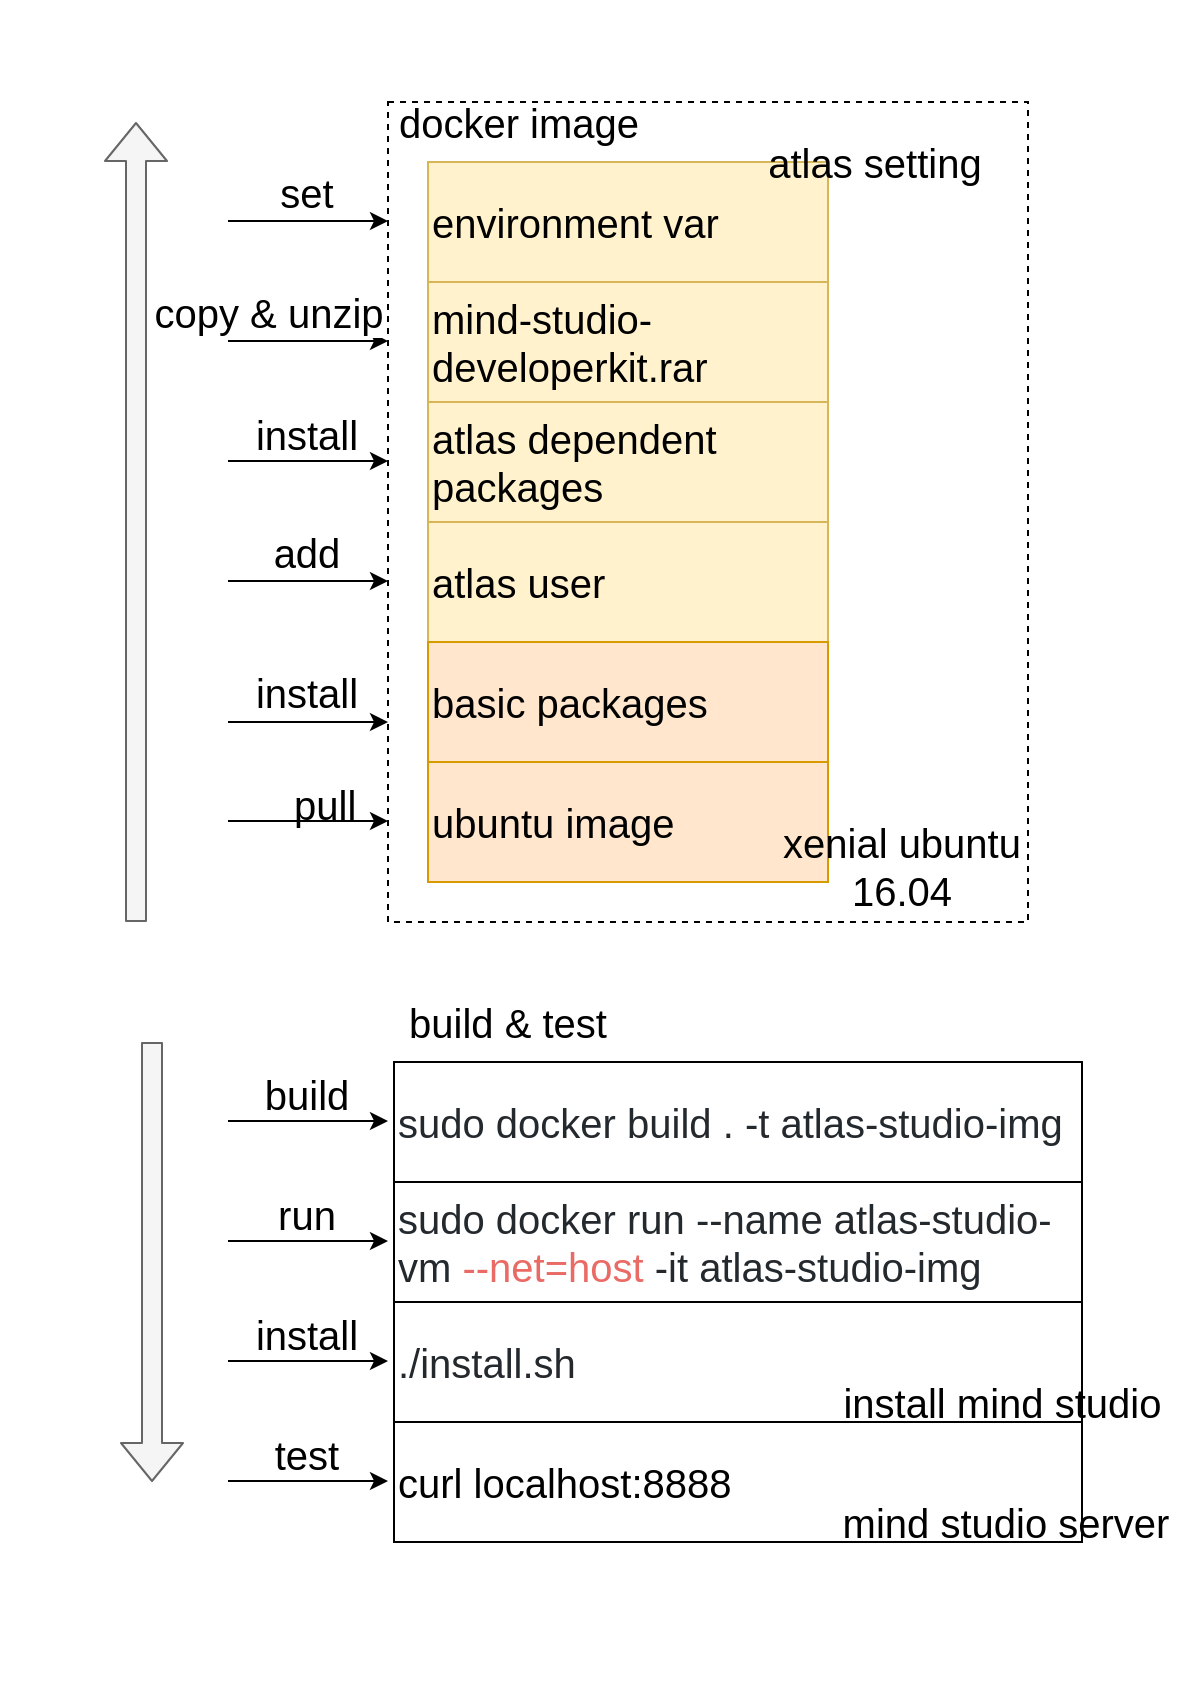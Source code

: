 <mxfile version="11.2.8" type="github" pages="1"><diagram id="EznRjCXW3ZdbpgKwk6l3" name="Page-1"><mxGraphModel dx="932" dy="578" grid="1" gridSize="10" guides="1" tooltips="1" connect="1" arrows="1" fold="1" page="1" pageScale="1" pageWidth="827" pageHeight="1169" math="0" shadow="0"><root><mxCell id="0"/><mxCell id="1" parent="0"/><mxCell id="G9TV_b09z-JL__HHZBfv-1" value="" style="rounded=0;whiteSpace=wrap;html=1;strokeColor=#FFFFFF;" vertex="1" parent="1"><mxGeometry x="120" y="20" width="590" height="850" as="geometry"/></mxCell><mxCell id="G9TV_b09z-JL__HHZBfv-2" value="" style="rounded=0;whiteSpace=wrap;html=1;align=left;dashed=1;fontSize=20;" vertex="1" parent="1"><mxGeometry x="313" y="70" width="320" height="410" as="geometry"/></mxCell><mxCell id="G9TV_b09z-JL__HHZBfv-3" value="atlas user" style="rounded=0;whiteSpace=wrap;html=1;align=left;fillColor=#fff2cc;strokeColor=#d6b656;fontSize=20;" vertex="1" parent="1"><mxGeometry x="333" y="280" width="200" height="60" as="geometry"/></mxCell><mxCell id="G9TV_b09z-JL__HHZBfv-4" value="" style="endArrow=classic;html=1;fontSize=20;" edge="1" parent="1"><mxGeometry width="50" height="50" relative="1" as="geometry"><mxPoint x="233" y="429.5" as="sourcePoint"/><mxPoint x="313" y="429.5" as="targetPoint"/></mxGeometry></mxCell><mxCell id="G9TV_b09z-JL__HHZBfv-5" value="" style="shape=flexArrow;endArrow=classic;html=1;fillColor=#f5f5f5;strokeColor=#666666;fontSize=20;" edge="1" parent="1"><mxGeometry width="50" height="50" relative="1" as="geometry"><mxPoint x="187" y="480" as="sourcePoint"/><mxPoint x="187" y="80" as="targetPoint"/></mxGeometry></mxCell><mxCell id="G9TV_b09z-JL__HHZBfv-6" value="mind-studio-developerkit.rar" style="rounded=0;whiteSpace=wrap;html=1;align=left;fillColor=#fff2cc;strokeColor=#d6b656;fontSize=20;" vertex="1" parent="1"><mxGeometry x="333" y="160" width="200" height="60" as="geometry"/></mxCell><mxCell id="G9TV_b09z-JL__HHZBfv-7" value="environment var" style="rounded=0;whiteSpace=wrap;html=1;align=left;fillColor=#fff2cc;strokeColor=#d6b656;fontSize=20;" vertex="1" parent="1"><mxGeometry x="333" y="100" width="200" height="60" as="geometry"/></mxCell><mxCell id="G9TV_b09z-JL__HHZBfv-8" value="ubuntu image" style="rounded=0;whiteSpace=wrap;html=1;align=left;fillColor=#ffe6cc;strokeColor=#d79b00;fontSize=20;" vertex="1" parent="1"><mxGeometry x="333" y="400" width="200" height="60" as="geometry"/></mxCell><mxCell id="G9TV_b09z-JL__HHZBfv-9" value="basic packages" style="rounded=0;whiteSpace=wrap;html=1;align=left;fillColor=#ffe6cc;strokeColor=#d79b00;fontSize=20;" vertex="1" parent="1"><mxGeometry x="333" y="340" width="200" height="60" as="geometry"/></mxCell><mxCell id="G9TV_b09z-JL__HHZBfv-10" value="atlas dependent packages" style="rounded=0;whiteSpace=wrap;html=1;align=left;fillColor=#fff2cc;strokeColor=#d6b656;fontSize=20;" vertex="1" parent="1"><mxGeometry x="333" y="220" width="200" height="60" as="geometry"/></mxCell><mxCell id="G9TV_b09z-JL__HHZBfv-11" value="docker image" style="text;html=1;strokeColor=none;fillColor=none;align=center;verticalAlign=middle;whiteSpace=wrap;rounded=0;dashed=1;fontSize=20;" vertex="1" parent="1"><mxGeometry x="310" y="70" width="137" height="20" as="geometry"/></mxCell><mxCell id="G9TV_b09z-JL__HHZBfv-12" value="pull" style="text;html=1;resizable=0;points=[];autosize=1;align=left;verticalAlign=top;spacingTop=-4;fontSize=20;" vertex="1" parent="1"><mxGeometry x="264" y="407" width="30" height="20" as="geometry"/></mxCell><mxCell id="G9TV_b09z-JL__HHZBfv-13" value="" style="endArrow=classic;html=1;fontSize=20;" edge="1" parent="1"><mxGeometry width="50" height="50" relative="1" as="geometry"><mxPoint x="233" y="380" as="sourcePoint"/><mxPoint x="313" y="380" as="targetPoint"/></mxGeometry></mxCell><mxCell id="G9TV_b09z-JL__HHZBfv-14" value="install" style="text;html=1;resizable=0;points=[];align=center;verticalAlign=middle;labelBackgroundColor=#ffffff;fontSize=20;" vertex="1" connectable="0" parent="G9TV_b09z-JL__HHZBfv-13"><mxGeometry x="-0.425" y="2" relative="1" as="geometry"><mxPoint x="16" y="-13" as="offset"/></mxGeometry></mxCell><mxCell id="G9TV_b09z-JL__HHZBfv-15" value="xenial ubuntu 16.04" style="text;html=1;strokeColor=none;fillColor=none;align=center;verticalAlign=middle;whiteSpace=wrap;rounded=0;dashed=1;fontSize=20;" vertex="1" parent="1"><mxGeometry x="488" y="442" width="164" height="20" as="geometry"/></mxCell><mxCell id="G9TV_b09z-JL__HHZBfv-16" value="" style="endArrow=classic;html=1;fontSize=20;" edge="1" parent="1"><mxGeometry width="50" height="50" relative="1" as="geometry"><mxPoint x="233" y="309.5" as="sourcePoint"/><mxPoint x="313" y="309.5" as="targetPoint"/></mxGeometry></mxCell><mxCell id="G9TV_b09z-JL__HHZBfv-17" value="add" style="text;html=1;resizable=0;points=[];align=center;verticalAlign=middle;labelBackgroundColor=#ffffff;fontSize=20;" vertex="1" connectable="0" parent="G9TV_b09z-JL__HHZBfv-16"><mxGeometry x="-0.425" y="2" relative="1" as="geometry"><mxPoint x="16" y="-13" as="offset"/></mxGeometry></mxCell><mxCell id="G9TV_b09z-JL__HHZBfv-18" value="" style="endArrow=classic;html=1;fontSize=20;" edge="1" parent="1"><mxGeometry width="50" height="50" relative="1" as="geometry"><mxPoint x="233" y="249.5" as="sourcePoint"/><mxPoint x="313" y="249.5" as="targetPoint"/></mxGeometry></mxCell><mxCell id="G9TV_b09z-JL__HHZBfv-19" value="install" style="text;html=1;resizable=0;points=[];align=center;verticalAlign=middle;labelBackgroundColor=#ffffff;fontSize=20;" vertex="1" connectable="0" parent="G9TV_b09z-JL__HHZBfv-18"><mxGeometry x="-0.425" y="2" relative="1" as="geometry"><mxPoint x="16" y="-12" as="offset"/></mxGeometry></mxCell><mxCell id="G9TV_b09z-JL__HHZBfv-20" value="" style="endArrow=classic;html=1;fontSize=20;" edge="1" parent="1"><mxGeometry width="50" height="50" relative="1" as="geometry"><mxPoint x="233" y="189.5" as="sourcePoint"/><mxPoint x="313" y="189.5" as="targetPoint"/></mxGeometry></mxCell><mxCell id="G9TV_b09z-JL__HHZBfv-21" value="copy &amp;amp; unzip" style="text;html=1;resizable=0;points=[];align=center;verticalAlign=middle;labelBackgroundColor=#ffffff;fontSize=20;" vertex="1" connectable="0" parent="G9TV_b09z-JL__HHZBfv-20"><mxGeometry x="-0.425" y="2" relative="1" as="geometry"><mxPoint x="-3" y="-13" as="offset"/></mxGeometry></mxCell><mxCell id="G9TV_b09z-JL__HHZBfv-22" value="" style="endArrow=classic;html=1;fontSize=20;" edge="1" parent="1"><mxGeometry width="50" height="50" relative="1" as="geometry"><mxPoint x="233" y="129.5" as="sourcePoint"/><mxPoint x="313" y="129.5" as="targetPoint"/></mxGeometry></mxCell><mxCell id="G9TV_b09z-JL__HHZBfv-23" value="set" style="text;html=1;resizable=0;points=[];align=center;verticalAlign=middle;labelBackgroundColor=#ffffff;fontSize=20;" vertex="1" connectable="0" parent="G9TV_b09z-JL__HHZBfv-22"><mxGeometry x="-0.425" y="2" relative="1" as="geometry"><mxPoint x="16" y="-13" as="offset"/></mxGeometry></mxCell><mxCell id="G9TV_b09z-JL__HHZBfv-24" value="atlas setting" style="text;html=1;strokeColor=none;fillColor=none;align=center;verticalAlign=middle;whiteSpace=wrap;rounded=0;dashed=1;fontSize=20;" vertex="1" parent="1"><mxGeometry x="493" y="90" width="127" height="20" as="geometry"/></mxCell><mxCell id="G9TV_b09z-JL__HHZBfv-25" value="" style="shape=flexArrow;endArrow=classic;html=1;fillColor=#f5f5f5;strokeColor=#666666;fontSize=20;" edge="1" parent="1"><mxGeometry width="50" height="50" relative="1" as="geometry"><mxPoint x="195" y="540" as="sourcePoint"/><mxPoint x="195" y="760" as="targetPoint"/></mxGeometry></mxCell><mxCell id="G9TV_b09z-JL__HHZBfv-26" value="&lt;span style=&quot;color: rgb(36, 41, 46); font-size: 20px; background-color: rgb(255, 255, 255);&quot;&gt;sudo docker run --name atlas-studio-vm &lt;/span&gt;&lt;span style=&quot;font-size: 20px; background-color: rgb(255, 255, 255);&quot;&gt;&lt;font color=&quot;#ea6b66&quot; style=&quot;font-size: 20px;&quot;&gt;--net=host&lt;/font&gt;&lt;/span&gt;&lt;span style=&quot;color: rgb(36, 41, 46); font-size: 20px; background-color: rgb(255, 255, 255);&quot;&gt; -it atlas-studio-img&lt;/span&gt;" style="rounded=0;whiteSpace=wrap;html=1;align=left;fontSize=20;" vertex="1" parent="1"><mxGeometry x="316" y="610" width="344" height="60" as="geometry"/></mxCell><mxCell id="G9TV_b09z-JL__HHZBfv-27" value="&lt;span style=&quot;color: rgb(36, 41, 46); font-size: 20px; background-color: rgb(255, 255, 255);&quot;&gt;sudo docker build . -t atlas-studio-img&lt;/span&gt;" style="rounded=0;whiteSpace=wrap;html=1;align=left;fontSize=20;" vertex="1" parent="1"><mxGeometry x="316" y="550" width="344" height="60" as="geometry"/></mxCell><mxCell id="G9TV_b09z-JL__HHZBfv-28" value="curl localhost:8888" style="rounded=0;whiteSpace=wrap;html=1;align=left;fontSize=20;" vertex="1" parent="1"><mxGeometry x="316" y="730" width="344" height="60" as="geometry"/></mxCell><mxCell id="G9TV_b09z-JL__HHZBfv-29" value="&lt;span style=&quot;color: rgb(36, 41, 46); font-size: 20px; background-color: rgb(255, 255, 255);&quot;&gt;./install.sh&lt;/span&gt;" style="rounded=0;whiteSpace=wrap;html=1;align=left;fontSize=20;" vertex="1" parent="1"><mxGeometry x="316" y="670" width="344" height="60" as="geometry"/></mxCell><mxCell id="G9TV_b09z-JL__HHZBfv-30" value="mind studio server" style="text;html=1;strokeColor=none;fillColor=none;align=center;verticalAlign=middle;whiteSpace=wrap;rounded=0;dashed=1;fontSize=20;" vertex="1" parent="1"><mxGeometry x="535" y="770" width="174" height="20" as="geometry"/></mxCell><mxCell id="G9TV_b09z-JL__HHZBfv-31" value="" style="endArrow=classic;html=1;fontSize=20;" edge="1" parent="1"><mxGeometry width="50" height="50" relative="1" as="geometry"><mxPoint x="233" y="759.5" as="sourcePoint"/><mxPoint x="313" y="759.5" as="targetPoint"/></mxGeometry></mxCell><mxCell id="G9TV_b09z-JL__HHZBfv-32" value="test" style="text;html=1;resizable=0;points=[];align=center;verticalAlign=middle;labelBackgroundColor=#ffffff;fontSize=20;" vertex="1" connectable="0" parent="G9TV_b09z-JL__HHZBfv-31"><mxGeometry x="-0.425" y="2" relative="1" as="geometry"><mxPoint x="16" y="-12" as="offset"/></mxGeometry></mxCell><mxCell id="G9TV_b09z-JL__HHZBfv-33" value="" style="endArrow=classic;html=1;fontSize=20;" edge="1" parent="1"><mxGeometry width="50" height="50" relative="1" as="geometry"><mxPoint x="233" y="699.5" as="sourcePoint"/><mxPoint x="313" y="699.5" as="targetPoint"/></mxGeometry></mxCell><mxCell id="G9TV_b09z-JL__HHZBfv-34" value="install" style="text;html=1;resizable=0;points=[];align=center;verticalAlign=middle;labelBackgroundColor=#ffffff;fontSize=20;" vertex="1" connectable="0" parent="G9TV_b09z-JL__HHZBfv-33"><mxGeometry x="-0.425" y="2" relative="1" as="geometry"><mxPoint x="16" y="-12" as="offset"/></mxGeometry></mxCell><mxCell id="G9TV_b09z-JL__HHZBfv-35" value="" style="endArrow=classic;html=1;fontSize=20;" edge="1" parent="1"><mxGeometry width="50" height="50" relative="1" as="geometry"><mxPoint x="233" y="639.5" as="sourcePoint"/><mxPoint x="313" y="639.5" as="targetPoint"/></mxGeometry></mxCell><mxCell id="G9TV_b09z-JL__HHZBfv-36" value="run" style="text;html=1;resizable=0;points=[];align=center;verticalAlign=middle;labelBackgroundColor=#ffffff;fontSize=20;" vertex="1" connectable="0" parent="G9TV_b09z-JL__HHZBfv-35"><mxGeometry x="-0.425" y="2" relative="1" as="geometry"><mxPoint x="16" y="-12" as="offset"/></mxGeometry></mxCell><mxCell id="G9TV_b09z-JL__HHZBfv-37" value="" style="endArrow=classic;html=1;fontSize=20;" edge="1" parent="1"><mxGeometry width="50" height="50" relative="1" as="geometry"><mxPoint x="233" y="579.5" as="sourcePoint"/><mxPoint x="313" y="579.5" as="targetPoint"/></mxGeometry></mxCell><mxCell id="G9TV_b09z-JL__HHZBfv-38" value="build" style="text;html=1;resizable=0;points=[];align=center;verticalAlign=middle;labelBackgroundColor=#ffffff;fontSize=20;" vertex="1" connectable="0" parent="G9TV_b09z-JL__HHZBfv-37"><mxGeometry x="-0.425" y="2" relative="1" as="geometry"><mxPoint x="16" y="-12" as="offset"/></mxGeometry></mxCell><mxCell id="G9TV_b09z-JL__HHZBfv-39" value="build &amp;amp; test" style="text;html=1;strokeColor=none;fillColor=none;align=center;verticalAlign=middle;whiteSpace=wrap;rounded=0;dashed=1;fontSize=20;" vertex="1" parent="1"><mxGeometry x="316" y="520" width="114" height="20" as="geometry"/></mxCell><mxCell id="G9TV_b09z-JL__HHZBfv-40" value="install mind studio&amp;nbsp;" style="text;html=1;strokeColor=none;fillColor=none;align=center;verticalAlign=middle;whiteSpace=wrap;rounded=0;dashed=1;fontSize=20;" vertex="1" parent="1"><mxGeometry x="531" y="710" width="184" height="20" as="geometry"/></mxCell></root></mxGraphModel></diagram></mxfile>